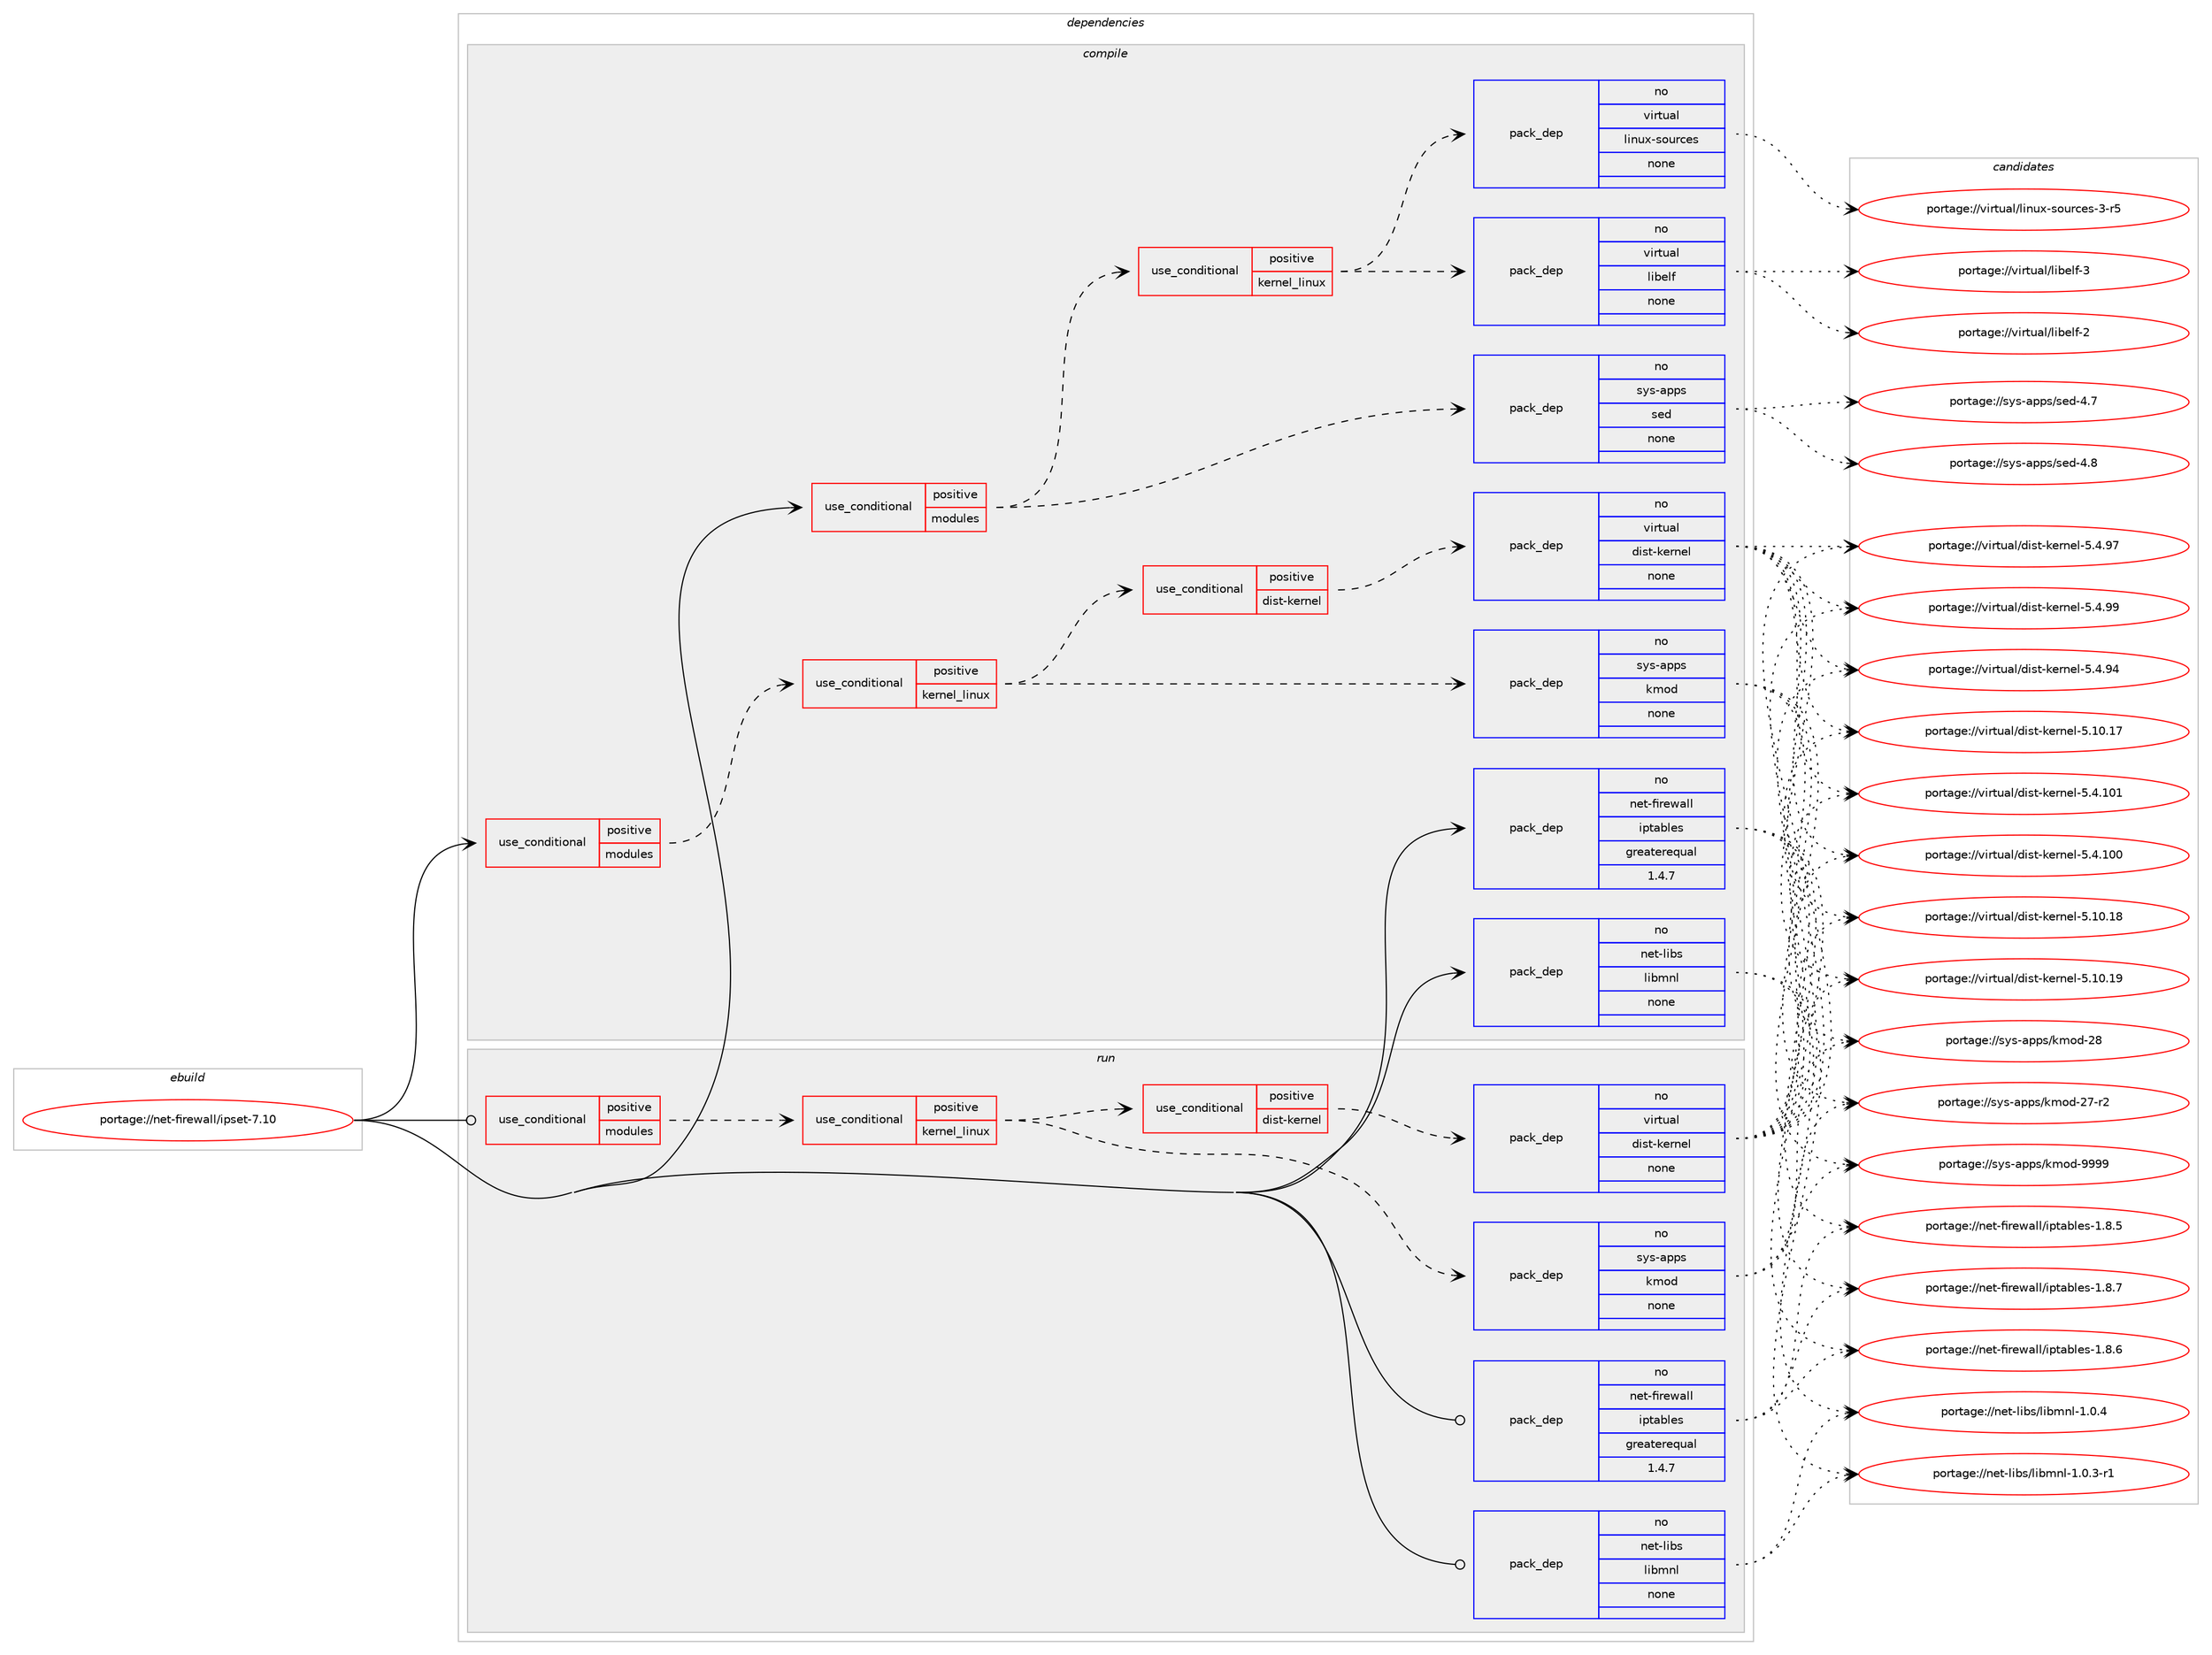 digraph prolog {

# *************
# Graph options
# *************

newrank=true;
concentrate=true;
compound=true;
graph [rankdir=LR,fontname=Helvetica,fontsize=10,ranksep=1.5];#, ranksep=2.5, nodesep=0.2];
edge  [arrowhead=vee];
node  [fontname=Helvetica,fontsize=10];

# **********
# The ebuild
# **********

subgraph cluster_leftcol {
color=gray;
rank=same;
label=<<i>ebuild</i>>;
id [label="portage://net-firewall/ipset-7.10", color=red, width=4, href="../net-firewall/ipset-7.10.svg"];
}

# ****************
# The dependencies
# ****************

subgraph cluster_midcol {
color=gray;
label=<<i>dependencies</i>>;
subgraph cluster_compile {
fillcolor="#eeeeee";
style=filled;
label=<<i>compile</i>>;
subgraph cond2612 {
dependency9767 [label=<<TABLE BORDER="0" CELLBORDER="1" CELLSPACING="0" CELLPADDING="4"><TR><TD ROWSPAN="3" CELLPADDING="10">use_conditional</TD></TR><TR><TD>positive</TD></TR><TR><TD>modules</TD></TR></TABLE>>, shape=none, color=red];
subgraph cond2613 {
dependency9768 [label=<<TABLE BORDER="0" CELLBORDER="1" CELLSPACING="0" CELLPADDING="4"><TR><TD ROWSPAN="3" CELLPADDING="10">use_conditional</TD></TR><TR><TD>positive</TD></TR><TR><TD>kernel_linux</TD></TR></TABLE>>, shape=none, color=red];
subgraph pack7057 {
dependency9769 [label=<<TABLE BORDER="0" CELLBORDER="1" CELLSPACING="0" CELLPADDING="4" WIDTH="220"><TR><TD ROWSPAN="6" CELLPADDING="30">pack_dep</TD></TR><TR><TD WIDTH="110">no</TD></TR><TR><TD>sys-apps</TD></TR><TR><TD>kmod</TD></TR><TR><TD>none</TD></TR><TR><TD></TD></TR></TABLE>>, shape=none, color=blue];
}
dependency9768:e -> dependency9769:w [weight=20,style="dashed",arrowhead="vee"];
subgraph cond2614 {
dependency9770 [label=<<TABLE BORDER="0" CELLBORDER="1" CELLSPACING="0" CELLPADDING="4"><TR><TD ROWSPAN="3" CELLPADDING="10">use_conditional</TD></TR><TR><TD>positive</TD></TR><TR><TD>dist-kernel</TD></TR></TABLE>>, shape=none, color=red];
subgraph pack7058 {
dependency9771 [label=<<TABLE BORDER="0" CELLBORDER="1" CELLSPACING="0" CELLPADDING="4" WIDTH="220"><TR><TD ROWSPAN="6" CELLPADDING="30">pack_dep</TD></TR><TR><TD WIDTH="110">no</TD></TR><TR><TD>virtual</TD></TR><TR><TD>dist-kernel</TD></TR><TR><TD>none</TD></TR><TR><TD></TD></TR></TABLE>>, shape=none, color=blue];
}
dependency9770:e -> dependency9771:w [weight=20,style="dashed",arrowhead="vee"];
}
dependency9768:e -> dependency9770:w [weight=20,style="dashed",arrowhead="vee"];
}
dependency9767:e -> dependency9768:w [weight=20,style="dashed",arrowhead="vee"];
}
id:e -> dependency9767:w [weight=20,style="solid",arrowhead="vee"];
subgraph cond2615 {
dependency9772 [label=<<TABLE BORDER="0" CELLBORDER="1" CELLSPACING="0" CELLPADDING="4"><TR><TD ROWSPAN="3" CELLPADDING="10">use_conditional</TD></TR><TR><TD>positive</TD></TR><TR><TD>modules</TD></TR></TABLE>>, shape=none, color=red];
subgraph pack7059 {
dependency9773 [label=<<TABLE BORDER="0" CELLBORDER="1" CELLSPACING="0" CELLPADDING="4" WIDTH="220"><TR><TD ROWSPAN="6" CELLPADDING="30">pack_dep</TD></TR><TR><TD WIDTH="110">no</TD></TR><TR><TD>sys-apps</TD></TR><TR><TD>sed</TD></TR><TR><TD>none</TD></TR><TR><TD></TD></TR></TABLE>>, shape=none, color=blue];
}
dependency9772:e -> dependency9773:w [weight=20,style="dashed",arrowhead="vee"];
subgraph cond2616 {
dependency9774 [label=<<TABLE BORDER="0" CELLBORDER="1" CELLSPACING="0" CELLPADDING="4"><TR><TD ROWSPAN="3" CELLPADDING="10">use_conditional</TD></TR><TR><TD>positive</TD></TR><TR><TD>kernel_linux</TD></TR></TABLE>>, shape=none, color=red];
subgraph pack7060 {
dependency9775 [label=<<TABLE BORDER="0" CELLBORDER="1" CELLSPACING="0" CELLPADDING="4" WIDTH="220"><TR><TD ROWSPAN="6" CELLPADDING="30">pack_dep</TD></TR><TR><TD WIDTH="110">no</TD></TR><TR><TD>virtual</TD></TR><TR><TD>linux-sources</TD></TR><TR><TD>none</TD></TR><TR><TD></TD></TR></TABLE>>, shape=none, color=blue];
}
dependency9774:e -> dependency9775:w [weight=20,style="dashed",arrowhead="vee"];
subgraph pack7061 {
dependency9776 [label=<<TABLE BORDER="0" CELLBORDER="1" CELLSPACING="0" CELLPADDING="4" WIDTH="220"><TR><TD ROWSPAN="6" CELLPADDING="30">pack_dep</TD></TR><TR><TD WIDTH="110">no</TD></TR><TR><TD>virtual</TD></TR><TR><TD>libelf</TD></TR><TR><TD>none</TD></TR><TR><TD></TD></TR></TABLE>>, shape=none, color=blue];
}
dependency9774:e -> dependency9776:w [weight=20,style="dashed",arrowhead="vee"];
}
dependency9772:e -> dependency9774:w [weight=20,style="dashed",arrowhead="vee"];
}
id:e -> dependency9772:w [weight=20,style="solid",arrowhead="vee"];
subgraph pack7062 {
dependency9777 [label=<<TABLE BORDER="0" CELLBORDER="1" CELLSPACING="0" CELLPADDING="4" WIDTH="220"><TR><TD ROWSPAN="6" CELLPADDING="30">pack_dep</TD></TR><TR><TD WIDTH="110">no</TD></TR><TR><TD>net-firewall</TD></TR><TR><TD>iptables</TD></TR><TR><TD>greaterequal</TD></TR><TR><TD>1.4.7</TD></TR></TABLE>>, shape=none, color=blue];
}
id:e -> dependency9777:w [weight=20,style="solid",arrowhead="vee"];
subgraph pack7063 {
dependency9778 [label=<<TABLE BORDER="0" CELLBORDER="1" CELLSPACING="0" CELLPADDING="4" WIDTH="220"><TR><TD ROWSPAN="6" CELLPADDING="30">pack_dep</TD></TR><TR><TD WIDTH="110">no</TD></TR><TR><TD>net-libs</TD></TR><TR><TD>libmnl</TD></TR><TR><TD>none</TD></TR><TR><TD></TD></TR></TABLE>>, shape=none, color=blue];
}
id:e -> dependency9778:w [weight=20,style="solid",arrowhead="vee"];
}
subgraph cluster_compileandrun {
fillcolor="#eeeeee";
style=filled;
label=<<i>compile and run</i>>;
}
subgraph cluster_run {
fillcolor="#eeeeee";
style=filled;
label=<<i>run</i>>;
subgraph cond2617 {
dependency9779 [label=<<TABLE BORDER="0" CELLBORDER="1" CELLSPACING="0" CELLPADDING="4"><TR><TD ROWSPAN="3" CELLPADDING="10">use_conditional</TD></TR><TR><TD>positive</TD></TR><TR><TD>modules</TD></TR></TABLE>>, shape=none, color=red];
subgraph cond2618 {
dependency9780 [label=<<TABLE BORDER="0" CELLBORDER="1" CELLSPACING="0" CELLPADDING="4"><TR><TD ROWSPAN="3" CELLPADDING="10">use_conditional</TD></TR><TR><TD>positive</TD></TR><TR><TD>kernel_linux</TD></TR></TABLE>>, shape=none, color=red];
subgraph pack7064 {
dependency9781 [label=<<TABLE BORDER="0" CELLBORDER="1" CELLSPACING="0" CELLPADDING="4" WIDTH="220"><TR><TD ROWSPAN="6" CELLPADDING="30">pack_dep</TD></TR><TR><TD WIDTH="110">no</TD></TR><TR><TD>sys-apps</TD></TR><TR><TD>kmod</TD></TR><TR><TD>none</TD></TR><TR><TD></TD></TR></TABLE>>, shape=none, color=blue];
}
dependency9780:e -> dependency9781:w [weight=20,style="dashed",arrowhead="vee"];
subgraph cond2619 {
dependency9782 [label=<<TABLE BORDER="0" CELLBORDER="1" CELLSPACING="0" CELLPADDING="4"><TR><TD ROWSPAN="3" CELLPADDING="10">use_conditional</TD></TR><TR><TD>positive</TD></TR><TR><TD>dist-kernel</TD></TR></TABLE>>, shape=none, color=red];
subgraph pack7065 {
dependency9783 [label=<<TABLE BORDER="0" CELLBORDER="1" CELLSPACING="0" CELLPADDING="4" WIDTH="220"><TR><TD ROWSPAN="6" CELLPADDING="30">pack_dep</TD></TR><TR><TD WIDTH="110">no</TD></TR><TR><TD>virtual</TD></TR><TR><TD>dist-kernel</TD></TR><TR><TD>none</TD></TR><TR><TD></TD></TR></TABLE>>, shape=none, color=blue];
}
dependency9782:e -> dependency9783:w [weight=20,style="dashed",arrowhead="vee"];
}
dependency9780:e -> dependency9782:w [weight=20,style="dashed",arrowhead="vee"];
}
dependency9779:e -> dependency9780:w [weight=20,style="dashed",arrowhead="vee"];
}
id:e -> dependency9779:w [weight=20,style="solid",arrowhead="odot"];
subgraph pack7066 {
dependency9784 [label=<<TABLE BORDER="0" CELLBORDER="1" CELLSPACING="0" CELLPADDING="4" WIDTH="220"><TR><TD ROWSPAN="6" CELLPADDING="30">pack_dep</TD></TR><TR><TD WIDTH="110">no</TD></TR><TR><TD>net-firewall</TD></TR><TR><TD>iptables</TD></TR><TR><TD>greaterequal</TD></TR><TR><TD>1.4.7</TD></TR></TABLE>>, shape=none, color=blue];
}
id:e -> dependency9784:w [weight=20,style="solid",arrowhead="odot"];
subgraph pack7067 {
dependency9785 [label=<<TABLE BORDER="0" CELLBORDER="1" CELLSPACING="0" CELLPADDING="4" WIDTH="220"><TR><TD ROWSPAN="6" CELLPADDING="30">pack_dep</TD></TR><TR><TD WIDTH="110">no</TD></TR><TR><TD>net-libs</TD></TR><TR><TD>libmnl</TD></TR><TR><TD>none</TD></TR><TR><TD></TD></TR></TABLE>>, shape=none, color=blue];
}
id:e -> dependency9785:w [weight=20,style="solid",arrowhead="odot"];
}
}

# **************
# The candidates
# **************

subgraph cluster_choices {
rank=same;
color=gray;
label=<<i>candidates</i>>;

subgraph choice7057 {
color=black;
nodesep=1;
choice1151211154597112112115471071091111004557575757 [label="portage://sys-apps/kmod-9999", color=red, width=4,href="../sys-apps/kmod-9999.svg"];
choice115121115459711211211547107109111100455056 [label="portage://sys-apps/kmod-28", color=red, width=4,href="../sys-apps/kmod-28.svg"];
choice1151211154597112112115471071091111004550554511450 [label="portage://sys-apps/kmod-27-r2", color=red, width=4,href="../sys-apps/kmod-27-r2.svg"];
dependency9769:e -> choice1151211154597112112115471071091111004557575757:w [style=dotted,weight="100"];
dependency9769:e -> choice115121115459711211211547107109111100455056:w [style=dotted,weight="100"];
dependency9769:e -> choice1151211154597112112115471071091111004550554511450:w [style=dotted,weight="100"];
}
subgraph choice7058 {
color=black;
nodesep=1;
choice11810511411611797108471001051151164510710111411010110845534652465757 [label="portage://virtual/dist-kernel-5.4.99", color=red, width=4,href="../virtual/dist-kernel-5.4.99.svg"];
choice11810511411611797108471001051151164510710111411010110845534652465755 [label="portage://virtual/dist-kernel-5.4.97", color=red, width=4,href="../virtual/dist-kernel-5.4.97.svg"];
choice11810511411611797108471001051151164510710111411010110845534652465752 [label="portage://virtual/dist-kernel-5.4.94", color=red, width=4,href="../virtual/dist-kernel-5.4.94.svg"];
choice1181051141161179710847100105115116451071011141101011084553465246494849 [label="portage://virtual/dist-kernel-5.4.101", color=red, width=4,href="../virtual/dist-kernel-5.4.101.svg"];
choice1181051141161179710847100105115116451071011141101011084553465246494848 [label="portage://virtual/dist-kernel-5.4.100", color=red, width=4,href="../virtual/dist-kernel-5.4.100.svg"];
choice1181051141161179710847100105115116451071011141101011084553464948464957 [label="portage://virtual/dist-kernel-5.10.19", color=red, width=4,href="../virtual/dist-kernel-5.10.19.svg"];
choice1181051141161179710847100105115116451071011141101011084553464948464956 [label="portage://virtual/dist-kernel-5.10.18", color=red, width=4,href="../virtual/dist-kernel-5.10.18.svg"];
choice1181051141161179710847100105115116451071011141101011084553464948464955 [label="portage://virtual/dist-kernel-5.10.17", color=red, width=4,href="../virtual/dist-kernel-5.10.17.svg"];
dependency9771:e -> choice11810511411611797108471001051151164510710111411010110845534652465757:w [style=dotted,weight="100"];
dependency9771:e -> choice11810511411611797108471001051151164510710111411010110845534652465755:w [style=dotted,weight="100"];
dependency9771:e -> choice11810511411611797108471001051151164510710111411010110845534652465752:w [style=dotted,weight="100"];
dependency9771:e -> choice1181051141161179710847100105115116451071011141101011084553465246494849:w [style=dotted,weight="100"];
dependency9771:e -> choice1181051141161179710847100105115116451071011141101011084553465246494848:w [style=dotted,weight="100"];
dependency9771:e -> choice1181051141161179710847100105115116451071011141101011084553464948464957:w [style=dotted,weight="100"];
dependency9771:e -> choice1181051141161179710847100105115116451071011141101011084553464948464956:w [style=dotted,weight="100"];
dependency9771:e -> choice1181051141161179710847100105115116451071011141101011084553464948464955:w [style=dotted,weight="100"];
}
subgraph choice7059 {
color=black;
nodesep=1;
choice11512111545971121121154711510110045524656 [label="portage://sys-apps/sed-4.8", color=red, width=4,href="../sys-apps/sed-4.8.svg"];
choice11512111545971121121154711510110045524655 [label="portage://sys-apps/sed-4.7", color=red, width=4,href="../sys-apps/sed-4.7.svg"];
dependency9773:e -> choice11512111545971121121154711510110045524656:w [style=dotted,weight="100"];
dependency9773:e -> choice11512111545971121121154711510110045524655:w [style=dotted,weight="100"];
}
subgraph choice7060 {
color=black;
nodesep=1;
choice1181051141161179710847108105110117120451151111171149910111545514511453 [label="portage://virtual/linux-sources-3-r5", color=red, width=4,href="../virtual/linux-sources-3-r5.svg"];
dependency9775:e -> choice1181051141161179710847108105110117120451151111171149910111545514511453:w [style=dotted,weight="100"];
}
subgraph choice7061 {
color=black;
nodesep=1;
choice1181051141161179710847108105981011081024551 [label="portage://virtual/libelf-3", color=red, width=4,href="../virtual/libelf-3.svg"];
choice1181051141161179710847108105981011081024550 [label="portage://virtual/libelf-2", color=red, width=4,href="../virtual/libelf-2.svg"];
dependency9776:e -> choice1181051141161179710847108105981011081024551:w [style=dotted,weight="100"];
dependency9776:e -> choice1181051141161179710847108105981011081024550:w [style=dotted,weight="100"];
}
subgraph choice7062 {
color=black;
nodesep=1;
choice1101011164510210511410111997108108471051121169798108101115454946564655 [label="portage://net-firewall/iptables-1.8.7", color=red, width=4,href="../net-firewall/iptables-1.8.7.svg"];
choice1101011164510210511410111997108108471051121169798108101115454946564654 [label="portage://net-firewall/iptables-1.8.6", color=red, width=4,href="../net-firewall/iptables-1.8.6.svg"];
choice1101011164510210511410111997108108471051121169798108101115454946564653 [label="portage://net-firewall/iptables-1.8.5", color=red, width=4,href="../net-firewall/iptables-1.8.5.svg"];
dependency9777:e -> choice1101011164510210511410111997108108471051121169798108101115454946564655:w [style=dotted,weight="100"];
dependency9777:e -> choice1101011164510210511410111997108108471051121169798108101115454946564654:w [style=dotted,weight="100"];
dependency9777:e -> choice1101011164510210511410111997108108471051121169798108101115454946564653:w [style=dotted,weight="100"];
}
subgraph choice7063 {
color=black;
nodesep=1;
choice11010111645108105981154710810598109110108454946484652 [label="portage://net-libs/libmnl-1.0.4", color=red, width=4,href="../net-libs/libmnl-1.0.4.svg"];
choice110101116451081059811547108105981091101084549464846514511449 [label="portage://net-libs/libmnl-1.0.3-r1", color=red, width=4,href="../net-libs/libmnl-1.0.3-r1.svg"];
dependency9778:e -> choice11010111645108105981154710810598109110108454946484652:w [style=dotted,weight="100"];
dependency9778:e -> choice110101116451081059811547108105981091101084549464846514511449:w [style=dotted,weight="100"];
}
subgraph choice7064 {
color=black;
nodesep=1;
choice1151211154597112112115471071091111004557575757 [label="portage://sys-apps/kmod-9999", color=red, width=4,href="../sys-apps/kmod-9999.svg"];
choice115121115459711211211547107109111100455056 [label="portage://sys-apps/kmod-28", color=red, width=4,href="../sys-apps/kmod-28.svg"];
choice1151211154597112112115471071091111004550554511450 [label="portage://sys-apps/kmod-27-r2", color=red, width=4,href="../sys-apps/kmod-27-r2.svg"];
dependency9781:e -> choice1151211154597112112115471071091111004557575757:w [style=dotted,weight="100"];
dependency9781:e -> choice115121115459711211211547107109111100455056:w [style=dotted,weight="100"];
dependency9781:e -> choice1151211154597112112115471071091111004550554511450:w [style=dotted,weight="100"];
}
subgraph choice7065 {
color=black;
nodesep=1;
choice11810511411611797108471001051151164510710111411010110845534652465757 [label="portage://virtual/dist-kernel-5.4.99", color=red, width=4,href="../virtual/dist-kernel-5.4.99.svg"];
choice11810511411611797108471001051151164510710111411010110845534652465755 [label="portage://virtual/dist-kernel-5.4.97", color=red, width=4,href="../virtual/dist-kernel-5.4.97.svg"];
choice11810511411611797108471001051151164510710111411010110845534652465752 [label="portage://virtual/dist-kernel-5.4.94", color=red, width=4,href="../virtual/dist-kernel-5.4.94.svg"];
choice1181051141161179710847100105115116451071011141101011084553465246494849 [label="portage://virtual/dist-kernel-5.4.101", color=red, width=4,href="../virtual/dist-kernel-5.4.101.svg"];
choice1181051141161179710847100105115116451071011141101011084553465246494848 [label="portage://virtual/dist-kernel-5.4.100", color=red, width=4,href="../virtual/dist-kernel-5.4.100.svg"];
choice1181051141161179710847100105115116451071011141101011084553464948464957 [label="portage://virtual/dist-kernel-5.10.19", color=red, width=4,href="../virtual/dist-kernel-5.10.19.svg"];
choice1181051141161179710847100105115116451071011141101011084553464948464956 [label="portage://virtual/dist-kernel-5.10.18", color=red, width=4,href="../virtual/dist-kernel-5.10.18.svg"];
choice1181051141161179710847100105115116451071011141101011084553464948464955 [label="portage://virtual/dist-kernel-5.10.17", color=red, width=4,href="../virtual/dist-kernel-5.10.17.svg"];
dependency9783:e -> choice11810511411611797108471001051151164510710111411010110845534652465757:w [style=dotted,weight="100"];
dependency9783:e -> choice11810511411611797108471001051151164510710111411010110845534652465755:w [style=dotted,weight="100"];
dependency9783:e -> choice11810511411611797108471001051151164510710111411010110845534652465752:w [style=dotted,weight="100"];
dependency9783:e -> choice1181051141161179710847100105115116451071011141101011084553465246494849:w [style=dotted,weight="100"];
dependency9783:e -> choice1181051141161179710847100105115116451071011141101011084553465246494848:w [style=dotted,weight="100"];
dependency9783:e -> choice1181051141161179710847100105115116451071011141101011084553464948464957:w [style=dotted,weight="100"];
dependency9783:e -> choice1181051141161179710847100105115116451071011141101011084553464948464956:w [style=dotted,weight="100"];
dependency9783:e -> choice1181051141161179710847100105115116451071011141101011084553464948464955:w [style=dotted,weight="100"];
}
subgraph choice7066 {
color=black;
nodesep=1;
choice1101011164510210511410111997108108471051121169798108101115454946564655 [label="portage://net-firewall/iptables-1.8.7", color=red, width=4,href="../net-firewall/iptables-1.8.7.svg"];
choice1101011164510210511410111997108108471051121169798108101115454946564654 [label="portage://net-firewall/iptables-1.8.6", color=red, width=4,href="../net-firewall/iptables-1.8.6.svg"];
choice1101011164510210511410111997108108471051121169798108101115454946564653 [label="portage://net-firewall/iptables-1.8.5", color=red, width=4,href="../net-firewall/iptables-1.8.5.svg"];
dependency9784:e -> choice1101011164510210511410111997108108471051121169798108101115454946564655:w [style=dotted,weight="100"];
dependency9784:e -> choice1101011164510210511410111997108108471051121169798108101115454946564654:w [style=dotted,weight="100"];
dependency9784:e -> choice1101011164510210511410111997108108471051121169798108101115454946564653:w [style=dotted,weight="100"];
}
subgraph choice7067 {
color=black;
nodesep=1;
choice11010111645108105981154710810598109110108454946484652 [label="portage://net-libs/libmnl-1.0.4", color=red, width=4,href="../net-libs/libmnl-1.0.4.svg"];
choice110101116451081059811547108105981091101084549464846514511449 [label="portage://net-libs/libmnl-1.0.3-r1", color=red, width=4,href="../net-libs/libmnl-1.0.3-r1.svg"];
dependency9785:e -> choice11010111645108105981154710810598109110108454946484652:w [style=dotted,weight="100"];
dependency9785:e -> choice110101116451081059811547108105981091101084549464846514511449:w [style=dotted,weight="100"];
}
}

}
